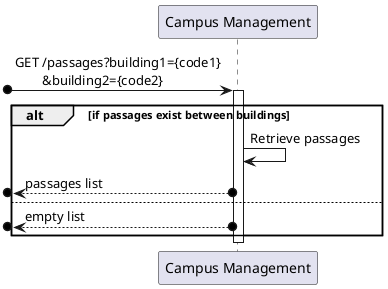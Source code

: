 @startuml SD Lv1

participant "Campus Management" as system

[o-> system : GET /passages?building1={code1}\n\t&building2={code2}
activate system

alt if passages exist between buildings
    system -> system : Retrieve passages
    [o<--o system : passages list
else
    [o<--o system : empty list
end

deactivate system

@enduml
